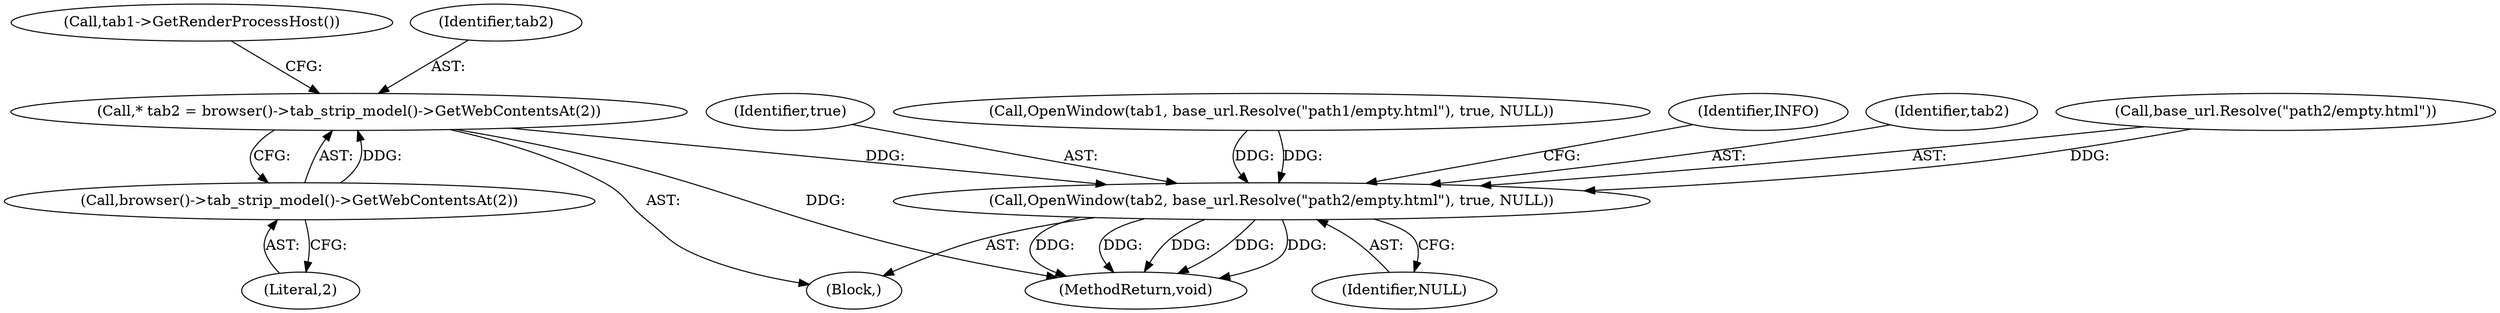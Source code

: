 digraph "0_Chrome_f1afce25b3f94d8bddec69b08ffbc29b989ad844@pointer" {
"1000170" [label="(Call,* tab2 = browser()->tab_strip_model()->GetWebContentsAt(2))"];
"1000172" [label="(Call,browser()->tab_strip_model()->GetWebContentsAt(2))"];
"1000191" [label="(Call,OpenWindow(tab2, base_url.Resolve(\"path2/empty.html\"), true, NULL))"];
"1000102" [label="(Block,)"];
"1000196" [label="(Identifier,NULL)"];
"1000193" [label="(Call,base_url.Resolve(\"path2/empty.html\"))"];
"1000199" [label="(Identifier,INFO)"];
"1000170" [label="(Call,* tab2 = browser()->tab_strip_model()->GetWebContentsAt(2))"];
"1000191" [label="(Call,OpenWindow(tab2, base_url.Resolve(\"path2/empty.html\"), true, NULL))"];
"1000172" [label="(Call,browser()->tab_strip_model()->GetWebContentsAt(2))"];
"1000203" [label="(MethodReturn,void)"];
"1000192" [label="(Identifier,tab2)"];
"1000175" [label="(Call,tab1->GetRenderProcessHost())"];
"1000195" [label="(Identifier,true)"];
"1000171" [label="(Identifier,tab2)"];
"1000181" [label="(Call,OpenWindow(tab1, base_url.Resolve(\"path1/empty.html\"), true, NULL))"];
"1000173" [label="(Literal,2)"];
"1000170" -> "1000102"  [label="AST: "];
"1000170" -> "1000172"  [label="CFG: "];
"1000171" -> "1000170"  [label="AST: "];
"1000172" -> "1000170"  [label="AST: "];
"1000175" -> "1000170"  [label="CFG: "];
"1000170" -> "1000203"  [label="DDG: "];
"1000172" -> "1000170"  [label="DDG: "];
"1000170" -> "1000191"  [label="DDG: "];
"1000172" -> "1000173"  [label="CFG: "];
"1000173" -> "1000172"  [label="AST: "];
"1000191" -> "1000102"  [label="AST: "];
"1000191" -> "1000196"  [label="CFG: "];
"1000192" -> "1000191"  [label="AST: "];
"1000193" -> "1000191"  [label="AST: "];
"1000195" -> "1000191"  [label="AST: "];
"1000196" -> "1000191"  [label="AST: "];
"1000199" -> "1000191"  [label="CFG: "];
"1000191" -> "1000203"  [label="DDG: "];
"1000191" -> "1000203"  [label="DDG: "];
"1000191" -> "1000203"  [label="DDG: "];
"1000191" -> "1000203"  [label="DDG: "];
"1000191" -> "1000203"  [label="DDG: "];
"1000193" -> "1000191"  [label="DDG: "];
"1000181" -> "1000191"  [label="DDG: "];
"1000181" -> "1000191"  [label="DDG: "];
}
